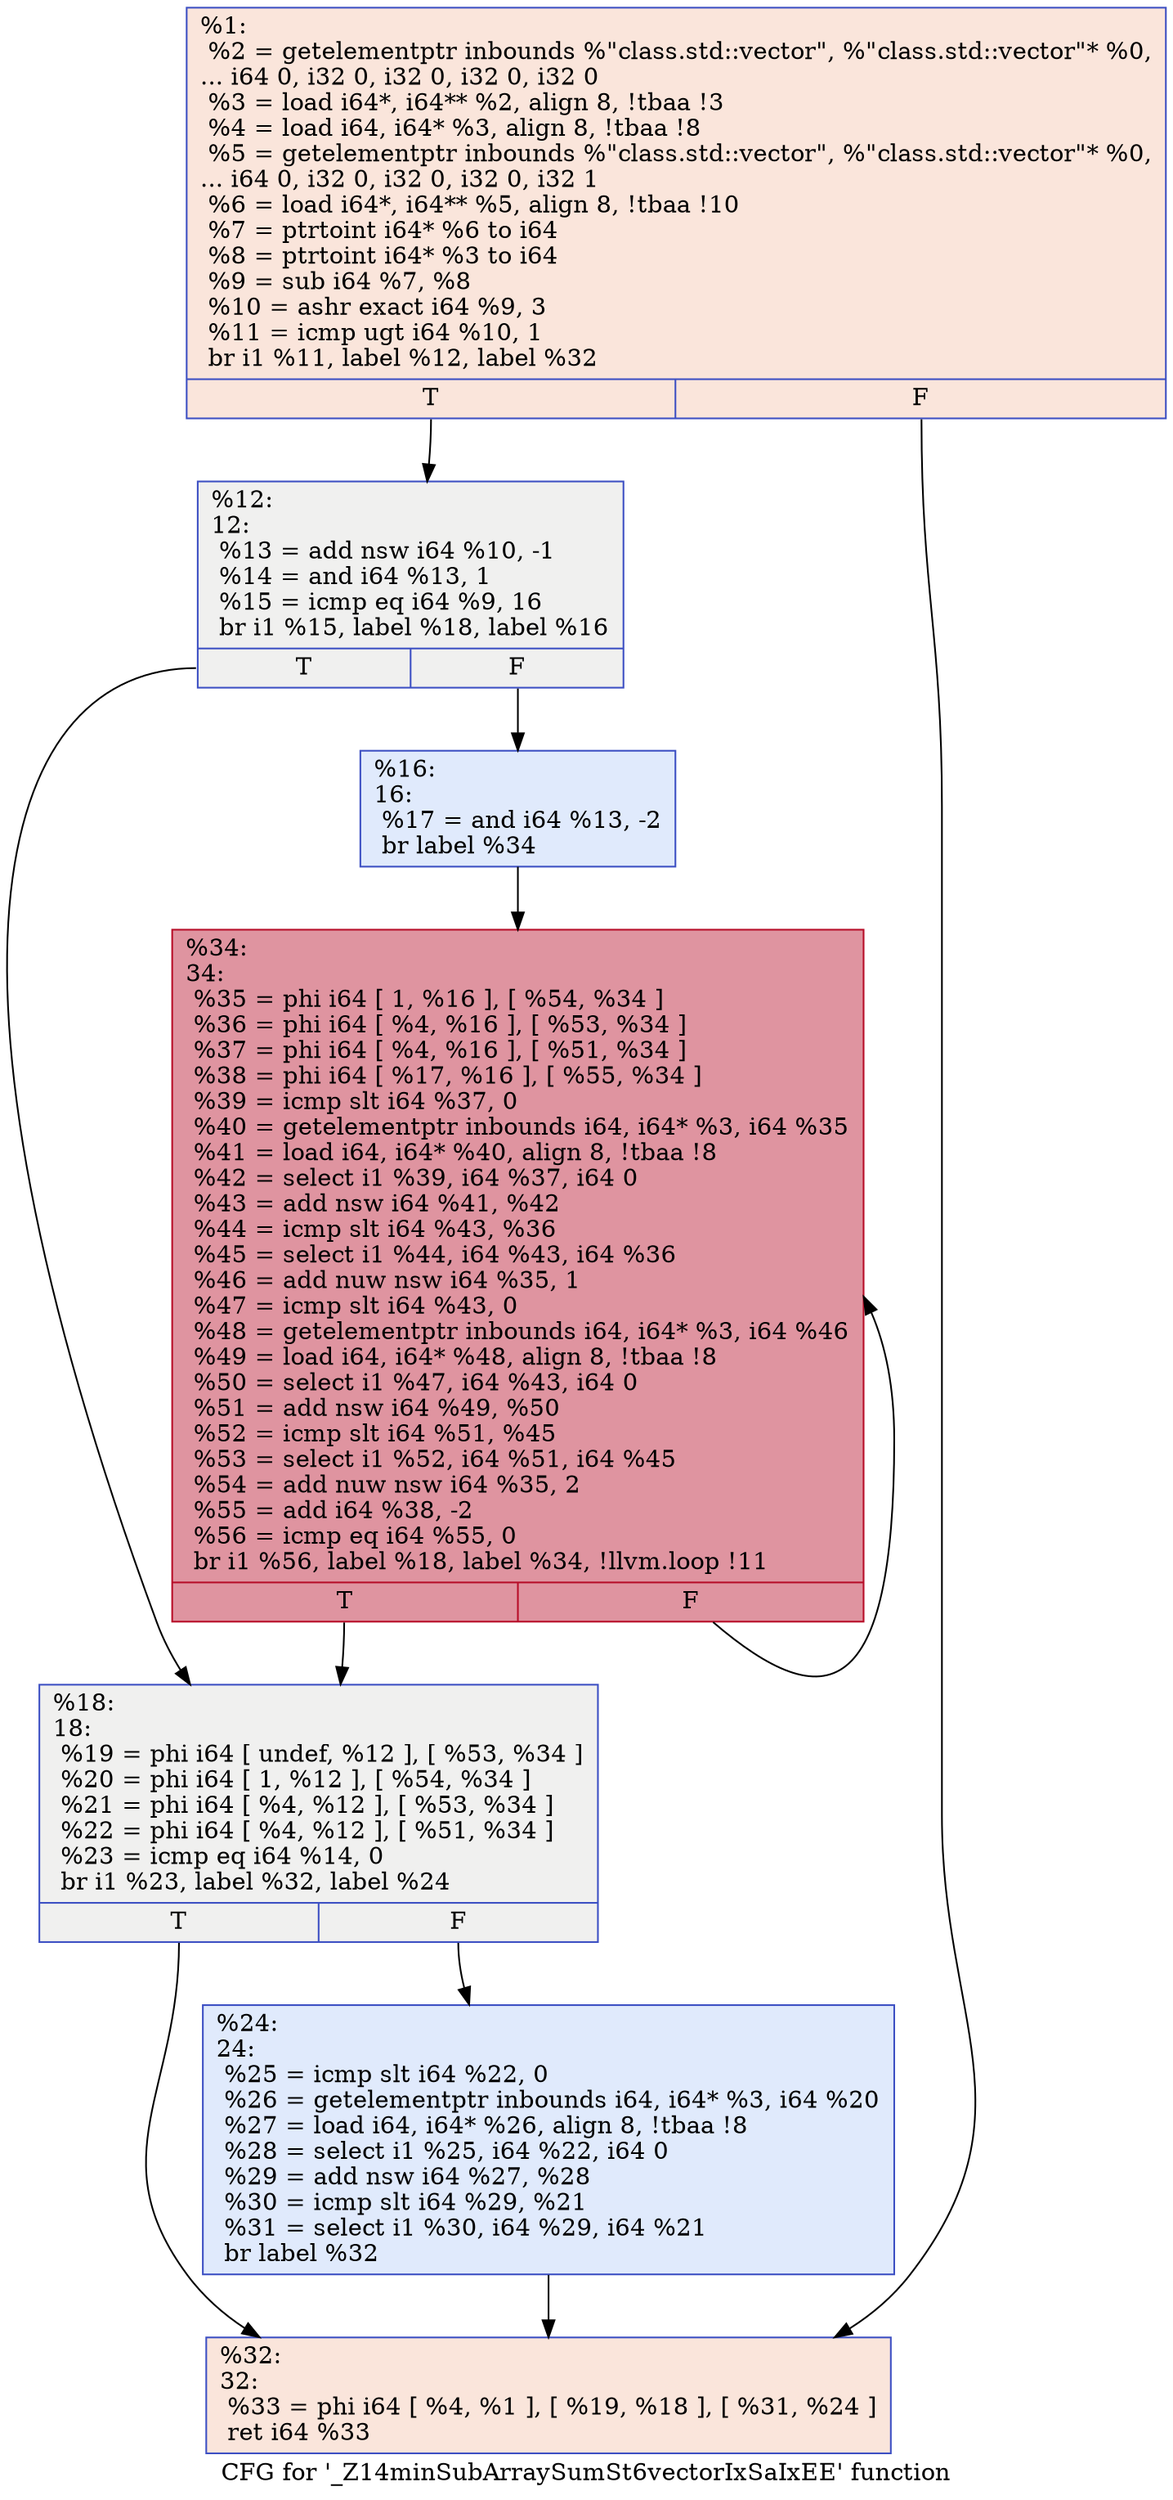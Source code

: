 digraph "CFG for '_Z14minSubArraySumSt6vectorIxSaIxEE' function" {
	label="CFG for '_Z14minSubArraySumSt6vectorIxSaIxEE' function";

	Node0x556ff6dea370 [shape=record,color="#3d50c3ff", style=filled, fillcolor="#f4c5ad70",label="{%1:\l  %2 = getelementptr inbounds %\"class.std::vector\", %\"class.std::vector\"* %0,\l... i64 0, i32 0, i32 0, i32 0, i32 0\l  %3 = load i64*, i64** %2, align 8, !tbaa !3\l  %4 = load i64, i64* %3, align 8, !tbaa !8\l  %5 = getelementptr inbounds %\"class.std::vector\", %\"class.std::vector\"* %0,\l... i64 0, i32 0, i32 0, i32 0, i32 1\l  %6 = load i64*, i64** %5, align 8, !tbaa !10\l  %7 = ptrtoint i64* %6 to i64\l  %8 = ptrtoint i64* %3 to i64\l  %9 = sub i64 %7, %8\l  %10 = ashr exact i64 %9, 3\l  %11 = icmp ugt i64 %10, 1\l  br i1 %11, label %12, label %32\l|{<s0>T|<s1>F}}"];
	Node0x556ff6dea370:s0 -> Node0x556ff6deb840;
	Node0x556ff6dea370:s1 -> Node0x556ff6debf00;
	Node0x556ff6deb840 [shape=record,color="#3d50c3ff", style=filled, fillcolor="#dedcdb70",label="{%12:\l12:                                               \l  %13 = add nsw i64 %10, -1\l  %14 = and i64 %13, 1\l  %15 = icmp eq i64 %9, 16\l  br i1 %15, label %18, label %16\l|{<s0>T|<s1>F}}"];
	Node0x556ff6deb840:s0 -> Node0x556ff6dec250;
	Node0x556ff6deb840:s1 -> Node0x556ff6dec2a0;
	Node0x556ff6dec2a0 [shape=record,color="#3d50c3ff", style=filled, fillcolor="#b9d0f970",label="{%16:\l16:                                               \l  %17 = and i64 %13, -2\l  br label %34\l}"];
	Node0x556ff6dec2a0 -> Node0x556ff6dec410;
	Node0x556ff6dec250 [shape=record,color="#3d50c3ff", style=filled, fillcolor="#dedcdb70",label="{%18:\l18:                                               \l  %19 = phi i64 [ undef, %12 ], [ %53, %34 ]\l  %20 = phi i64 [ 1, %12 ], [ %54, %34 ]\l  %21 = phi i64 [ %4, %12 ], [ %53, %34 ]\l  %22 = phi i64 [ %4, %12 ], [ %51, %34 ]\l  %23 = icmp eq i64 %14, 0\l  br i1 %23, label %32, label %24\l|{<s0>T|<s1>F}}"];
	Node0x556ff6dec250:s0 -> Node0x556ff6debf00;
	Node0x556ff6dec250:s1 -> Node0x556ff6decd00;
	Node0x556ff6decd00 [shape=record,color="#3d50c3ff", style=filled, fillcolor="#b9d0f970",label="{%24:\l24:                                               \l  %25 = icmp slt i64 %22, 0\l  %26 = getelementptr inbounds i64, i64* %3, i64 %20\l  %27 = load i64, i64* %26, align 8, !tbaa !8\l  %28 = select i1 %25, i64 %22, i64 0\l  %29 = add nsw i64 %27, %28\l  %30 = icmp slt i64 %29, %21\l  %31 = select i1 %30, i64 %29, i64 %21\l  br label %32\l}"];
	Node0x556ff6decd00 -> Node0x556ff6debf00;
	Node0x556ff6debf00 [shape=record,color="#3d50c3ff", style=filled, fillcolor="#f4c5ad70",label="{%32:\l32:                                               \l  %33 = phi i64 [ %4, %1 ], [ %19, %18 ], [ %31, %24 ]\l  ret i64 %33\l}"];
	Node0x556ff6dec410 [shape=record,color="#b70d28ff", style=filled, fillcolor="#b70d2870",label="{%34:\l34:                                               \l  %35 = phi i64 [ 1, %16 ], [ %54, %34 ]\l  %36 = phi i64 [ %4, %16 ], [ %53, %34 ]\l  %37 = phi i64 [ %4, %16 ], [ %51, %34 ]\l  %38 = phi i64 [ %17, %16 ], [ %55, %34 ]\l  %39 = icmp slt i64 %37, 0\l  %40 = getelementptr inbounds i64, i64* %3, i64 %35\l  %41 = load i64, i64* %40, align 8, !tbaa !8\l  %42 = select i1 %39, i64 %37, i64 0\l  %43 = add nsw i64 %41, %42\l  %44 = icmp slt i64 %43, %36\l  %45 = select i1 %44, i64 %43, i64 %36\l  %46 = add nuw nsw i64 %35, 1\l  %47 = icmp slt i64 %43, 0\l  %48 = getelementptr inbounds i64, i64* %3, i64 %46\l  %49 = load i64, i64* %48, align 8, !tbaa !8\l  %50 = select i1 %47, i64 %43, i64 0\l  %51 = add nsw i64 %49, %50\l  %52 = icmp slt i64 %51, %45\l  %53 = select i1 %52, i64 %51, i64 %45\l  %54 = add nuw nsw i64 %35, 2\l  %55 = add i64 %38, -2\l  %56 = icmp eq i64 %55, 0\l  br i1 %56, label %18, label %34, !llvm.loop !11\l|{<s0>T|<s1>F}}"];
	Node0x556ff6dec410:s0 -> Node0x556ff6dec250;
	Node0x556ff6dec410:s1 -> Node0x556ff6dec410;
}
